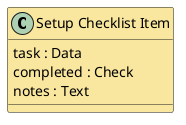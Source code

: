 @startuml
class "Setup Checklist Item" #F9E79F {
  task : Data
  completed : Check
  notes : Text
}
@enduml